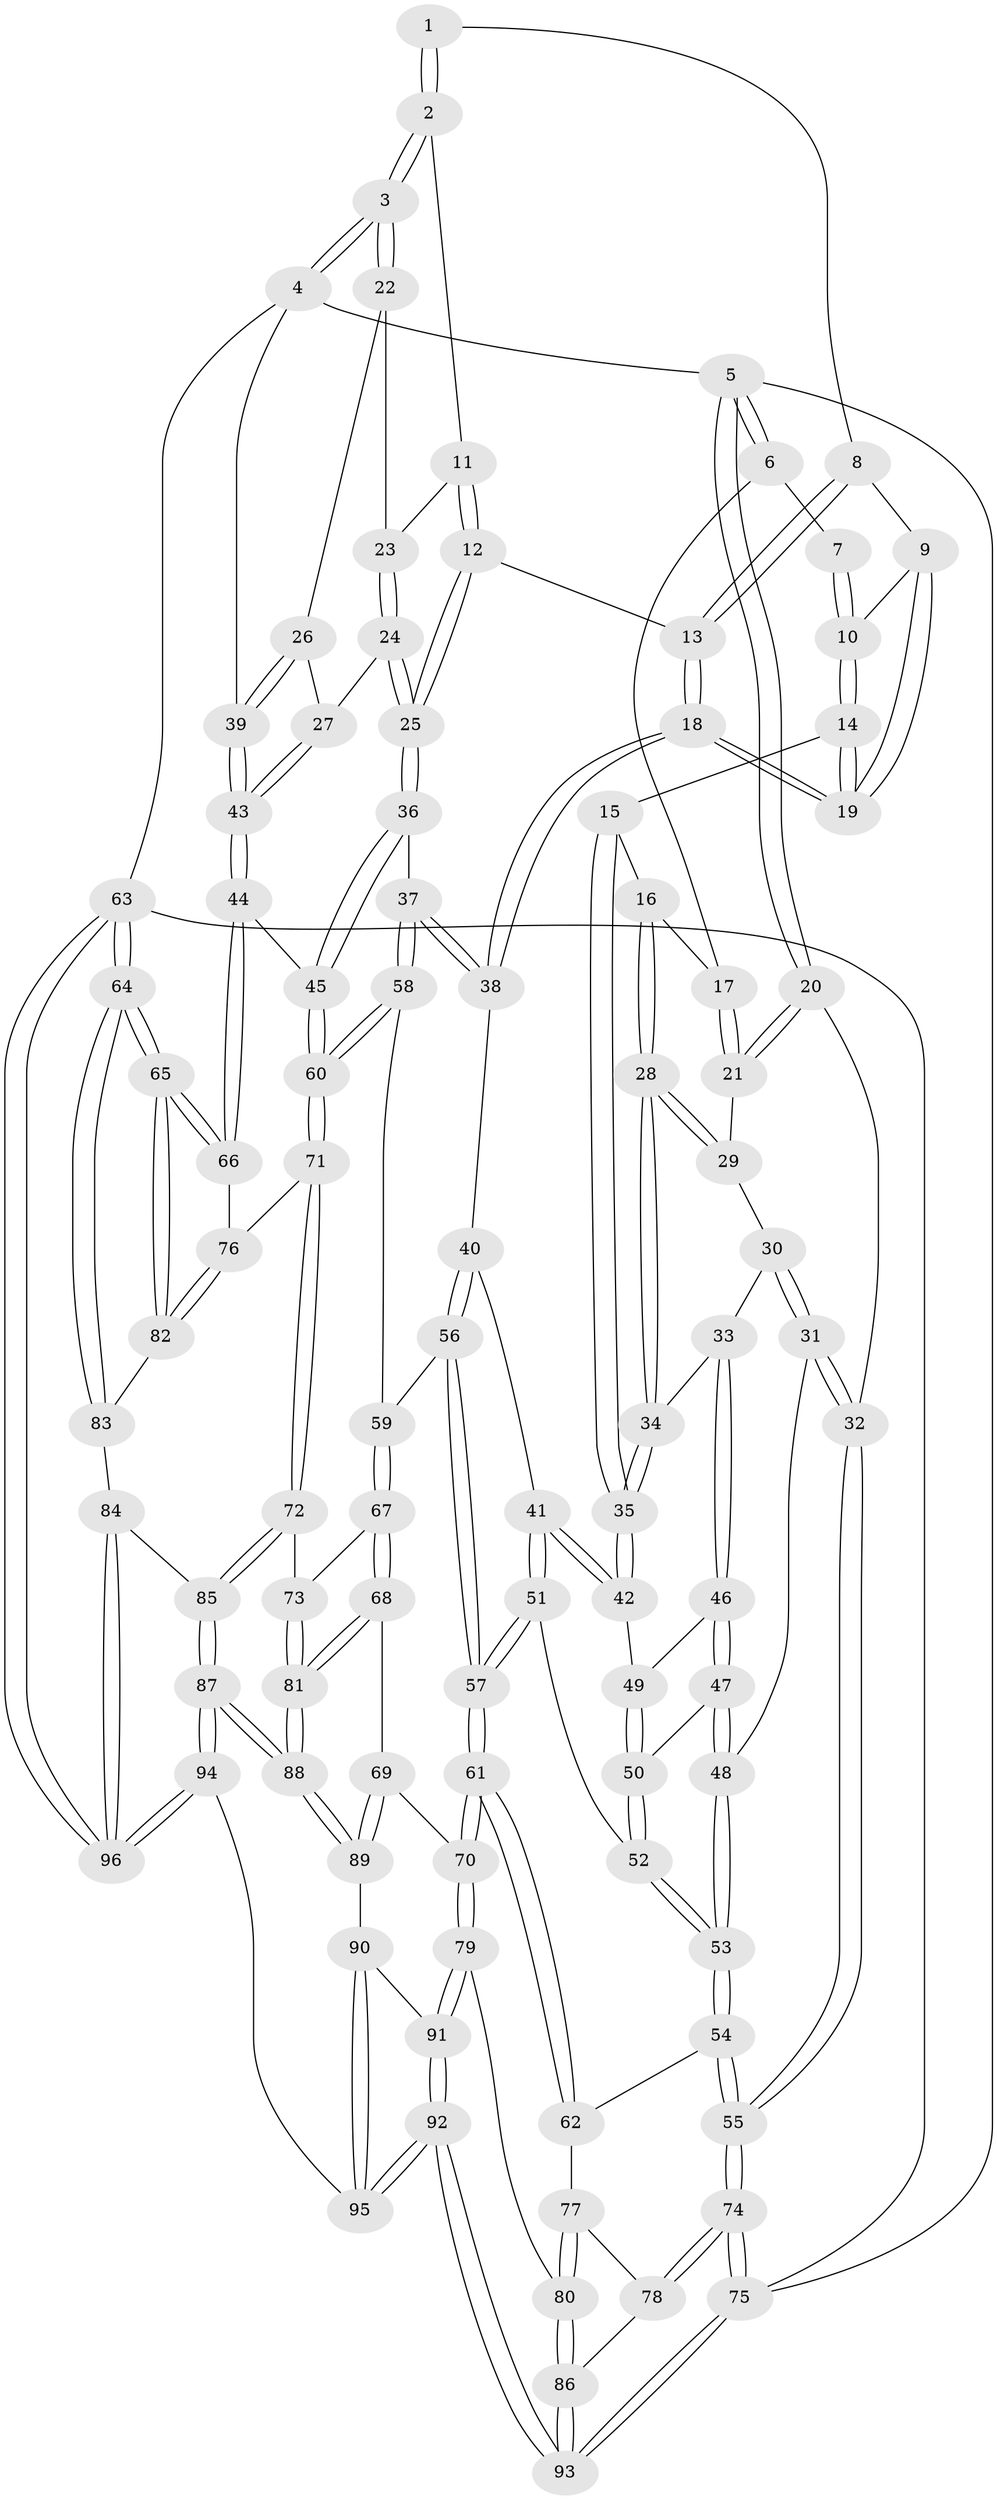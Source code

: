 // coarse degree distribution, {3: 0.125, 4: 0.4375, 5: 0.25, 6: 0.08333333333333333, 7: 0.08333333333333333, 8: 0.020833333333333332}
// Generated by graph-tools (version 1.1) at 2025/06/03/04/25 22:06:42]
// undirected, 96 vertices, 237 edges
graph export_dot {
graph [start="1"]
  node [color=gray90,style=filled];
  1 [pos="+0.6407179531458603+0"];
  2 [pos="+0.9628832457922821+0"];
  3 [pos="+1+0"];
  4 [pos="+1+0"];
  5 [pos="+0+0"];
  6 [pos="+0.22972509923700513+0"];
  7 [pos="+0.28567191856195034+0"];
  8 [pos="+0.5962854334175051+0.005820218431218735"];
  9 [pos="+0.5409119467014797+0.06185002510970524"];
  10 [pos="+0.3982647725673217+0.04116649379085468"];
  11 [pos="+0.7741272461831894+0.07886329699274902"];
  12 [pos="+0.7048899072084049+0.16856562777914746"];
  13 [pos="+0.6655647737387027+0.16842048764568532"];
  14 [pos="+0.41505436749111935+0.1735745417050193"];
  15 [pos="+0.32273891032932206+0.18055109640470934"];
  16 [pos="+0.2583640155344762+0.1541893362312314"];
  17 [pos="+0.19013015242218115+0"];
  18 [pos="+0.5088495023521552+0.26838372744858435"];
  19 [pos="+0.49076400211500887+0.2390300585019436"];
  20 [pos="+0+0.14332455499035815"];
  21 [pos="+0.07100240708772153+0.13697043688257282"];
  22 [pos="+0.9347239938825181+0.08855226124017218"];
  23 [pos="+0.8361308191208789+0.15521486643719665"];
  24 [pos="+0.8515110739859836+0.22786089657068434"];
  25 [pos="+0.7848216838577317+0.2613320511065307"];
  26 [pos="+0.8595330031599245+0.2195252512333916"];
  27 [pos="+0.8519974450577846+0.22779260729626316"];
  28 [pos="+0.22092013881454103+0.19993837684671795"];
  29 [pos="+0.07319234446308322+0.1416358476118956"];
  30 [pos="+0.08072972614682415+0.17237579376922163"];
  31 [pos="+0.030575279106435954+0.36691387929432523"];
  32 [pos="+0+0.3902662389506601"];
  33 [pos="+0.16828819307940973+0.2635599014508375"];
  34 [pos="+0.2021460150663482+0.2533175299296388"];
  35 [pos="+0.27993117422743125+0.3175024933742743"];
  36 [pos="+0.7709327537863699+0.37706829387962126"];
  37 [pos="+0.658734076555303+0.4053922778368525"];
  38 [pos="+0.5053571981817613+0.3385700662550956"];
  39 [pos="+1+0.05702717809577002"];
  40 [pos="+0.493905561572134+0.34951539513465085"];
  41 [pos="+0.3367882931632498+0.3938471752541168"];
  42 [pos="+0.28022361896426934+0.31811773033125423"];
  43 [pos="+1+0.39421203496335255"];
  44 [pos="+1+0.45557763086408976"];
  45 [pos="+0.8846031565490792+0.451726340442866"];
  46 [pos="+0.1506506982026278+0.28785005361614435"];
  47 [pos="+0.05935024960075065+0.3617868443034054"];
  48 [pos="+0.03882269343044781+0.3688236565664653"];
  49 [pos="+0.19316256913458332+0.34006242043004203"];
  50 [pos="+0.17675849294710036+0.38251087061694705"];
  51 [pos="+0.3305111632267595+0.4018343931846104"];
  52 [pos="+0.26246672670659577+0.44058989969263074"];
  53 [pos="+0.17214453165121976+0.5587884889270077"];
  54 [pos="+0.16956612727011544+0.5795521526970667"];
  55 [pos="+0+0.6328981360861688"];
  56 [pos="+0.4926959373411879+0.573476345263185"];
  57 [pos="+0.37848267838995714+0.6140689086585941"];
  58 [pos="+0.6610698122694394+0.5352819674848761"];
  59 [pos="+0.5032177019037539+0.5807949264926744"];
  60 [pos="+0.7387887956513671+0.6558697555976432"];
  61 [pos="+0.3109826954270321+0.6884558222695661"];
  62 [pos="+0.20890304762478687+0.6403171857373677"];
  63 [pos="+1+1"];
  64 [pos="+1+1"];
  65 [pos="+1+1"];
  66 [pos="+1+0.5255156213424"];
  67 [pos="+0.5909569946014638+0.7378488288722714"];
  68 [pos="+0.46753692386752577+0.7911118196608895"];
  69 [pos="+0.42846097916040815+0.8070151942207664"];
  70 [pos="+0.3127495287422716+0.6929052797885475"];
  71 [pos="+0.7373014983371406+0.715453706814388"];
  72 [pos="+0.7081961619768503+0.7340212929304218"];
  73 [pos="+0.6281189219240725+0.7451897703490665"];
  74 [pos="+0+0.7095199832410315"];
  75 [pos="+0+1"];
  76 [pos="+0.8448726779313948+0.7496031188448004"];
  77 [pos="+0.1640721605952945+0.6951225623739918"];
  78 [pos="+0.031365504855886434+0.7893630944951572"];
  79 [pos="+0.21525830730115933+0.8663799653937689"];
  80 [pos="+0.16628272618438833+0.874423191334323"];
  81 [pos="+0.5899860566810766+0.9160777962518412"];
  82 [pos="+0.8877351600841669+0.8230941039446071"];
  83 [pos="+0.8276528059492366+0.9324096495041497"];
  84 [pos="+0.7861426506988637+0.9655498392114645"];
  85 [pos="+0.7119197561757457+0.8066897402478473"];
  86 [pos="+0.12320953290896212+0.8944112312992217"];
  87 [pos="+0.6274164526119943+1"];
  88 [pos="+0.5819951461190654+0.9601982067835616"];
  89 [pos="+0.4258554294887051+0.8290632522739628"];
  90 [pos="+0.4040645456109031+0.874022786489696"];
  91 [pos="+0.2841384290258177+0.9188679002234873"];
  92 [pos="+0.24820273294892092+1"];
  93 [pos="+0+1"];
  94 [pos="+0.6371835014771086+1"];
  95 [pos="+0.45748335879723395+1"];
  96 [pos="+0.6672918248012183+1"];
  1 -- 2;
  1 -- 2;
  1 -- 8;
  2 -- 3;
  2 -- 3;
  2 -- 11;
  3 -- 4;
  3 -- 4;
  3 -- 22;
  3 -- 22;
  4 -- 5;
  4 -- 39;
  4 -- 63;
  5 -- 6;
  5 -- 6;
  5 -- 20;
  5 -- 20;
  5 -- 75;
  6 -- 7;
  6 -- 17;
  7 -- 10;
  7 -- 10;
  8 -- 9;
  8 -- 13;
  8 -- 13;
  9 -- 10;
  9 -- 19;
  9 -- 19;
  10 -- 14;
  10 -- 14;
  11 -- 12;
  11 -- 12;
  11 -- 23;
  12 -- 13;
  12 -- 25;
  12 -- 25;
  13 -- 18;
  13 -- 18;
  14 -- 15;
  14 -- 19;
  14 -- 19;
  15 -- 16;
  15 -- 35;
  15 -- 35;
  16 -- 17;
  16 -- 28;
  16 -- 28;
  17 -- 21;
  17 -- 21;
  18 -- 19;
  18 -- 19;
  18 -- 38;
  18 -- 38;
  20 -- 21;
  20 -- 21;
  20 -- 32;
  21 -- 29;
  22 -- 23;
  22 -- 26;
  23 -- 24;
  23 -- 24;
  24 -- 25;
  24 -- 25;
  24 -- 27;
  25 -- 36;
  25 -- 36;
  26 -- 27;
  26 -- 39;
  26 -- 39;
  27 -- 43;
  27 -- 43;
  28 -- 29;
  28 -- 29;
  28 -- 34;
  28 -- 34;
  29 -- 30;
  30 -- 31;
  30 -- 31;
  30 -- 33;
  31 -- 32;
  31 -- 32;
  31 -- 48;
  32 -- 55;
  32 -- 55;
  33 -- 34;
  33 -- 46;
  33 -- 46;
  34 -- 35;
  34 -- 35;
  35 -- 42;
  35 -- 42;
  36 -- 37;
  36 -- 45;
  36 -- 45;
  37 -- 38;
  37 -- 38;
  37 -- 58;
  37 -- 58;
  38 -- 40;
  39 -- 43;
  39 -- 43;
  40 -- 41;
  40 -- 56;
  40 -- 56;
  41 -- 42;
  41 -- 42;
  41 -- 51;
  41 -- 51;
  42 -- 49;
  43 -- 44;
  43 -- 44;
  44 -- 45;
  44 -- 66;
  44 -- 66;
  45 -- 60;
  45 -- 60;
  46 -- 47;
  46 -- 47;
  46 -- 49;
  47 -- 48;
  47 -- 48;
  47 -- 50;
  48 -- 53;
  48 -- 53;
  49 -- 50;
  49 -- 50;
  50 -- 52;
  50 -- 52;
  51 -- 52;
  51 -- 57;
  51 -- 57;
  52 -- 53;
  52 -- 53;
  53 -- 54;
  53 -- 54;
  54 -- 55;
  54 -- 55;
  54 -- 62;
  55 -- 74;
  55 -- 74;
  56 -- 57;
  56 -- 57;
  56 -- 59;
  57 -- 61;
  57 -- 61;
  58 -- 59;
  58 -- 60;
  58 -- 60;
  59 -- 67;
  59 -- 67;
  60 -- 71;
  60 -- 71;
  61 -- 62;
  61 -- 62;
  61 -- 70;
  61 -- 70;
  62 -- 77;
  63 -- 64;
  63 -- 64;
  63 -- 96;
  63 -- 96;
  63 -- 75;
  64 -- 65;
  64 -- 65;
  64 -- 83;
  64 -- 83;
  65 -- 66;
  65 -- 66;
  65 -- 82;
  65 -- 82;
  66 -- 76;
  67 -- 68;
  67 -- 68;
  67 -- 73;
  68 -- 69;
  68 -- 81;
  68 -- 81;
  69 -- 70;
  69 -- 89;
  69 -- 89;
  70 -- 79;
  70 -- 79;
  71 -- 72;
  71 -- 72;
  71 -- 76;
  72 -- 73;
  72 -- 85;
  72 -- 85;
  73 -- 81;
  73 -- 81;
  74 -- 75;
  74 -- 75;
  74 -- 78;
  74 -- 78;
  75 -- 93;
  75 -- 93;
  76 -- 82;
  76 -- 82;
  77 -- 78;
  77 -- 80;
  77 -- 80;
  78 -- 86;
  79 -- 80;
  79 -- 91;
  79 -- 91;
  80 -- 86;
  80 -- 86;
  81 -- 88;
  81 -- 88;
  82 -- 83;
  83 -- 84;
  84 -- 85;
  84 -- 96;
  84 -- 96;
  85 -- 87;
  85 -- 87;
  86 -- 93;
  86 -- 93;
  87 -- 88;
  87 -- 88;
  87 -- 94;
  87 -- 94;
  88 -- 89;
  88 -- 89;
  89 -- 90;
  90 -- 91;
  90 -- 95;
  90 -- 95;
  91 -- 92;
  91 -- 92;
  92 -- 93;
  92 -- 93;
  92 -- 95;
  92 -- 95;
  94 -- 95;
  94 -- 96;
  94 -- 96;
}
